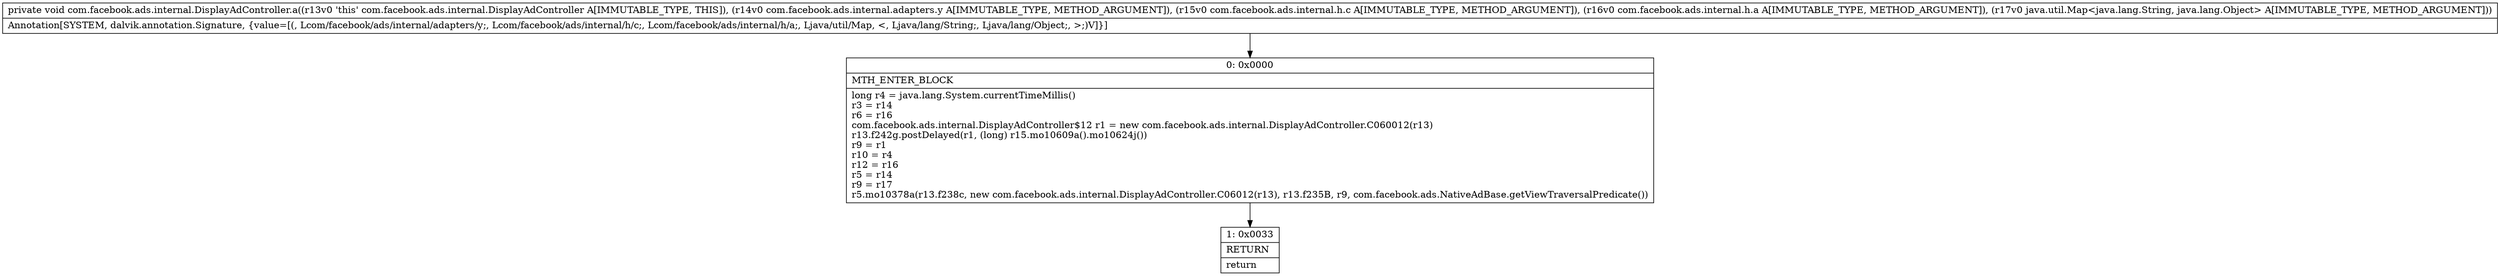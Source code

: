 digraph "CFG forcom.facebook.ads.internal.DisplayAdController.a(Lcom\/facebook\/ads\/internal\/adapters\/y;Lcom\/facebook\/ads\/internal\/h\/c;Lcom\/facebook\/ads\/internal\/h\/a;Ljava\/util\/Map;)V" {
Node_0 [shape=record,label="{0\:\ 0x0000|MTH_ENTER_BLOCK\l|long r4 = java.lang.System.currentTimeMillis()\lr3 = r14\lr6 = r16\lcom.facebook.ads.internal.DisplayAdController$12 r1 = new com.facebook.ads.internal.DisplayAdController.C060012(r13)\lr13.f242g.postDelayed(r1, (long) r15.mo10609a().mo10624j())\lr9 = r1\lr10 = r4\lr12 = r16\lr5 = r14\lr9 = r17\lr5.mo10378a(r13.f238c, new com.facebook.ads.internal.DisplayAdController.C06012(r13), r13.f235B, r9, com.facebook.ads.NativeAdBase.getViewTraversalPredicate())\l}"];
Node_1 [shape=record,label="{1\:\ 0x0033|RETURN\l|return\l}"];
MethodNode[shape=record,label="{private void com.facebook.ads.internal.DisplayAdController.a((r13v0 'this' com.facebook.ads.internal.DisplayAdController A[IMMUTABLE_TYPE, THIS]), (r14v0 com.facebook.ads.internal.adapters.y A[IMMUTABLE_TYPE, METHOD_ARGUMENT]), (r15v0 com.facebook.ads.internal.h.c A[IMMUTABLE_TYPE, METHOD_ARGUMENT]), (r16v0 com.facebook.ads.internal.h.a A[IMMUTABLE_TYPE, METHOD_ARGUMENT]), (r17v0 java.util.Map\<java.lang.String, java.lang.Object\> A[IMMUTABLE_TYPE, METHOD_ARGUMENT]))  | Annotation[SYSTEM, dalvik.annotation.Signature, \{value=[(, Lcom\/facebook\/ads\/internal\/adapters\/y;, Lcom\/facebook\/ads\/internal\/h\/c;, Lcom\/facebook\/ads\/internal\/h\/a;, Ljava\/util\/Map, \<, Ljava\/lang\/String;, Ljava\/lang\/Object;, \>;)V]\}]\l}"];
MethodNode -> Node_0;
Node_0 -> Node_1;
}

